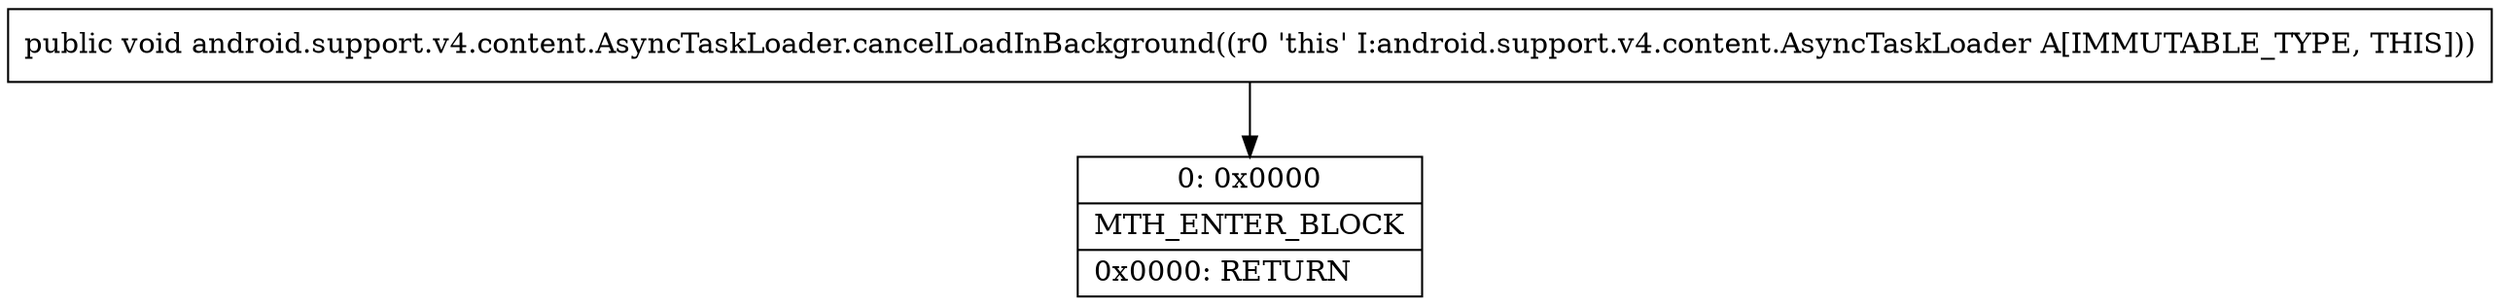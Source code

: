 digraph "CFG forandroid.support.v4.content.AsyncTaskLoader.cancelLoadInBackground()V" {
Node_0 [shape=record,label="{0\:\ 0x0000|MTH_ENTER_BLOCK\l|0x0000: RETURN   \l}"];
MethodNode[shape=record,label="{public void android.support.v4.content.AsyncTaskLoader.cancelLoadInBackground((r0 'this' I:android.support.v4.content.AsyncTaskLoader A[IMMUTABLE_TYPE, THIS])) }"];
MethodNode -> Node_0;
}

